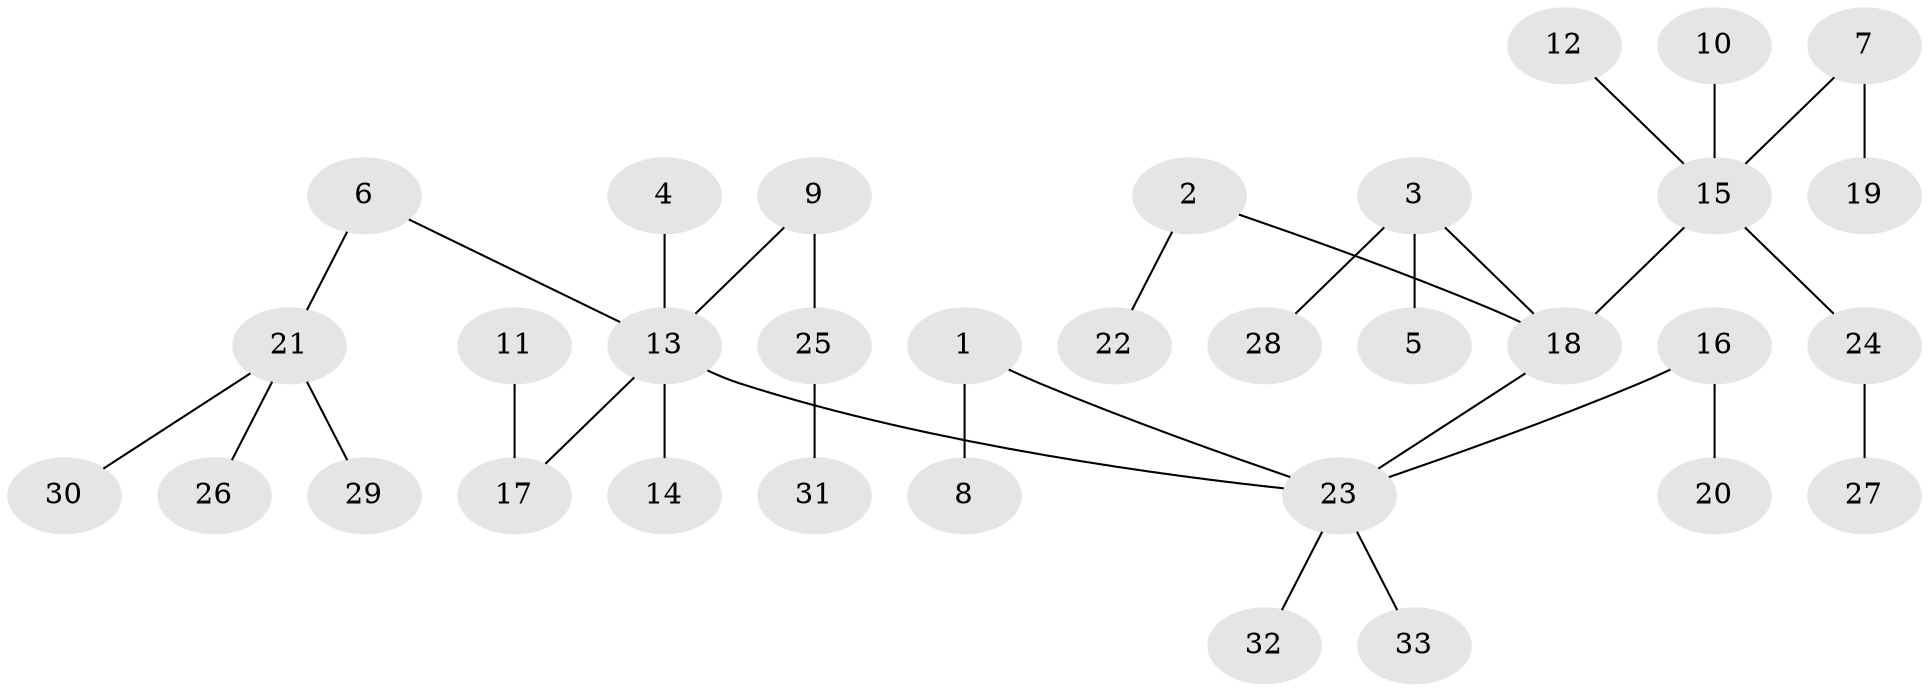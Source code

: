 // original degree distribution, {8: 0.030303030303030304, 6: 0.030303030303030304, 2: 0.2727272727272727, 3: 0.045454545454545456, 4: 0.06060606060606061, 1: 0.5454545454545454, 5: 0.015151515151515152}
// Generated by graph-tools (version 1.1) at 2025/37/03/04/25 23:37:21]
// undirected, 33 vertices, 32 edges
graph export_dot {
  node [color=gray90,style=filled];
  1;
  2;
  3;
  4;
  5;
  6;
  7;
  8;
  9;
  10;
  11;
  12;
  13;
  14;
  15;
  16;
  17;
  18;
  19;
  20;
  21;
  22;
  23;
  24;
  25;
  26;
  27;
  28;
  29;
  30;
  31;
  32;
  33;
  1 -- 8 [weight=1.0];
  1 -- 23 [weight=1.0];
  2 -- 18 [weight=1.0];
  2 -- 22 [weight=1.0];
  3 -- 5 [weight=1.0];
  3 -- 18 [weight=1.0];
  3 -- 28 [weight=1.0];
  4 -- 13 [weight=1.0];
  6 -- 13 [weight=1.0];
  6 -- 21 [weight=1.0];
  7 -- 15 [weight=1.0];
  7 -- 19 [weight=1.0];
  9 -- 13 [weight=1.0];
  9 -- 25 [weight=1.0];
  10 -- 15 [weight=1.0];
  11 -- 17 [weight=1.0];
  12 -- 15 [weight=1.0];
  13 -- 14 [weight=1.0];
  13 -- 17 [weight=1.0];
  13 -- 23 [weight=1.0];
  15 -- 18 [weight=1.0];
  15 -- 24 [weight=1.0];
  16 -- 20 [weight=1.0];
  16 -- 23 [weight=1.0];
  18 -- 23 [weight=1.0];
  21 -- 26 [weight=1.0];
  21 -- 29 [weight=1.0];
  21 -- 30 [weight=1.0];
  23 -- 32 [weight=1.0];
  23 -- 33 [weight=1.0];
  24 -- 27 [weight=1.0];
  25 -- 31 [weight=1.0];
}
